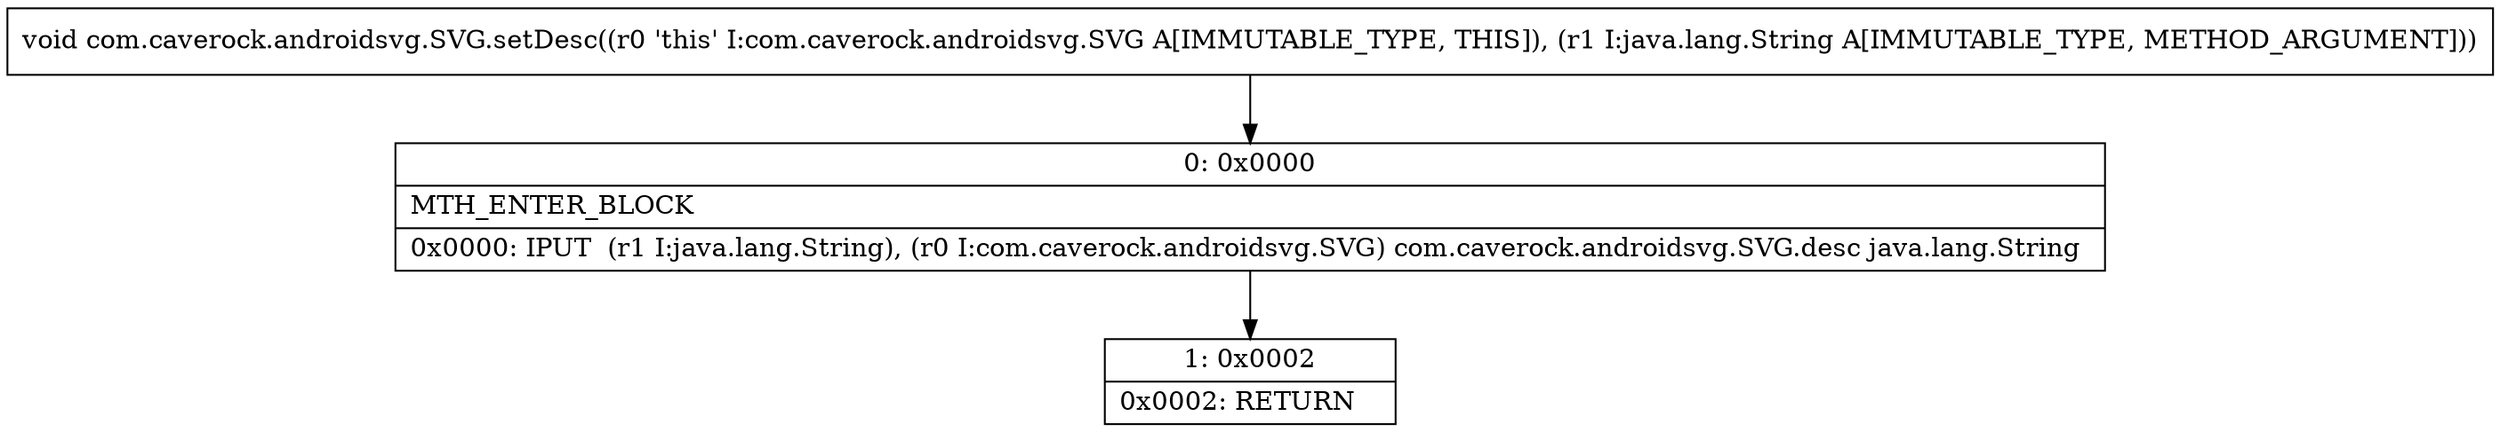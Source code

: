 digraph "CFG forcom.caverock.androidsvg.SVG.setDesc(Ljava\/lang\/String;)V" {
Node_0 [shape=record,label="{0\:\ 0x0000|MTH_ENTER_BLOCK\l|0x0000: IPUT  (r1 I:java.lang.String), (r0 I:com.caverock.androidsvg.SVG) com.caverock.androidsvg.SVG.desc java.lang.String \l}"];
Node_1 [shape=record,label="{1\:\ 0x0002|0x0002: RETURN   \l}"];
MethodNode[shape=record,label="{void com.caverock.androidsvg.SVG.setDesc((r0 'this' I:com.caverock.androidsvg.SVG A[IMMUTABLE_TYPE, THIS]), (r1 I:java.lang.String A[IMMUTABLE_TYPE, METHOD_ARGUMENT])) }"];
MethodNode -> Node_0;
Node_0 -> Node_1;
}

